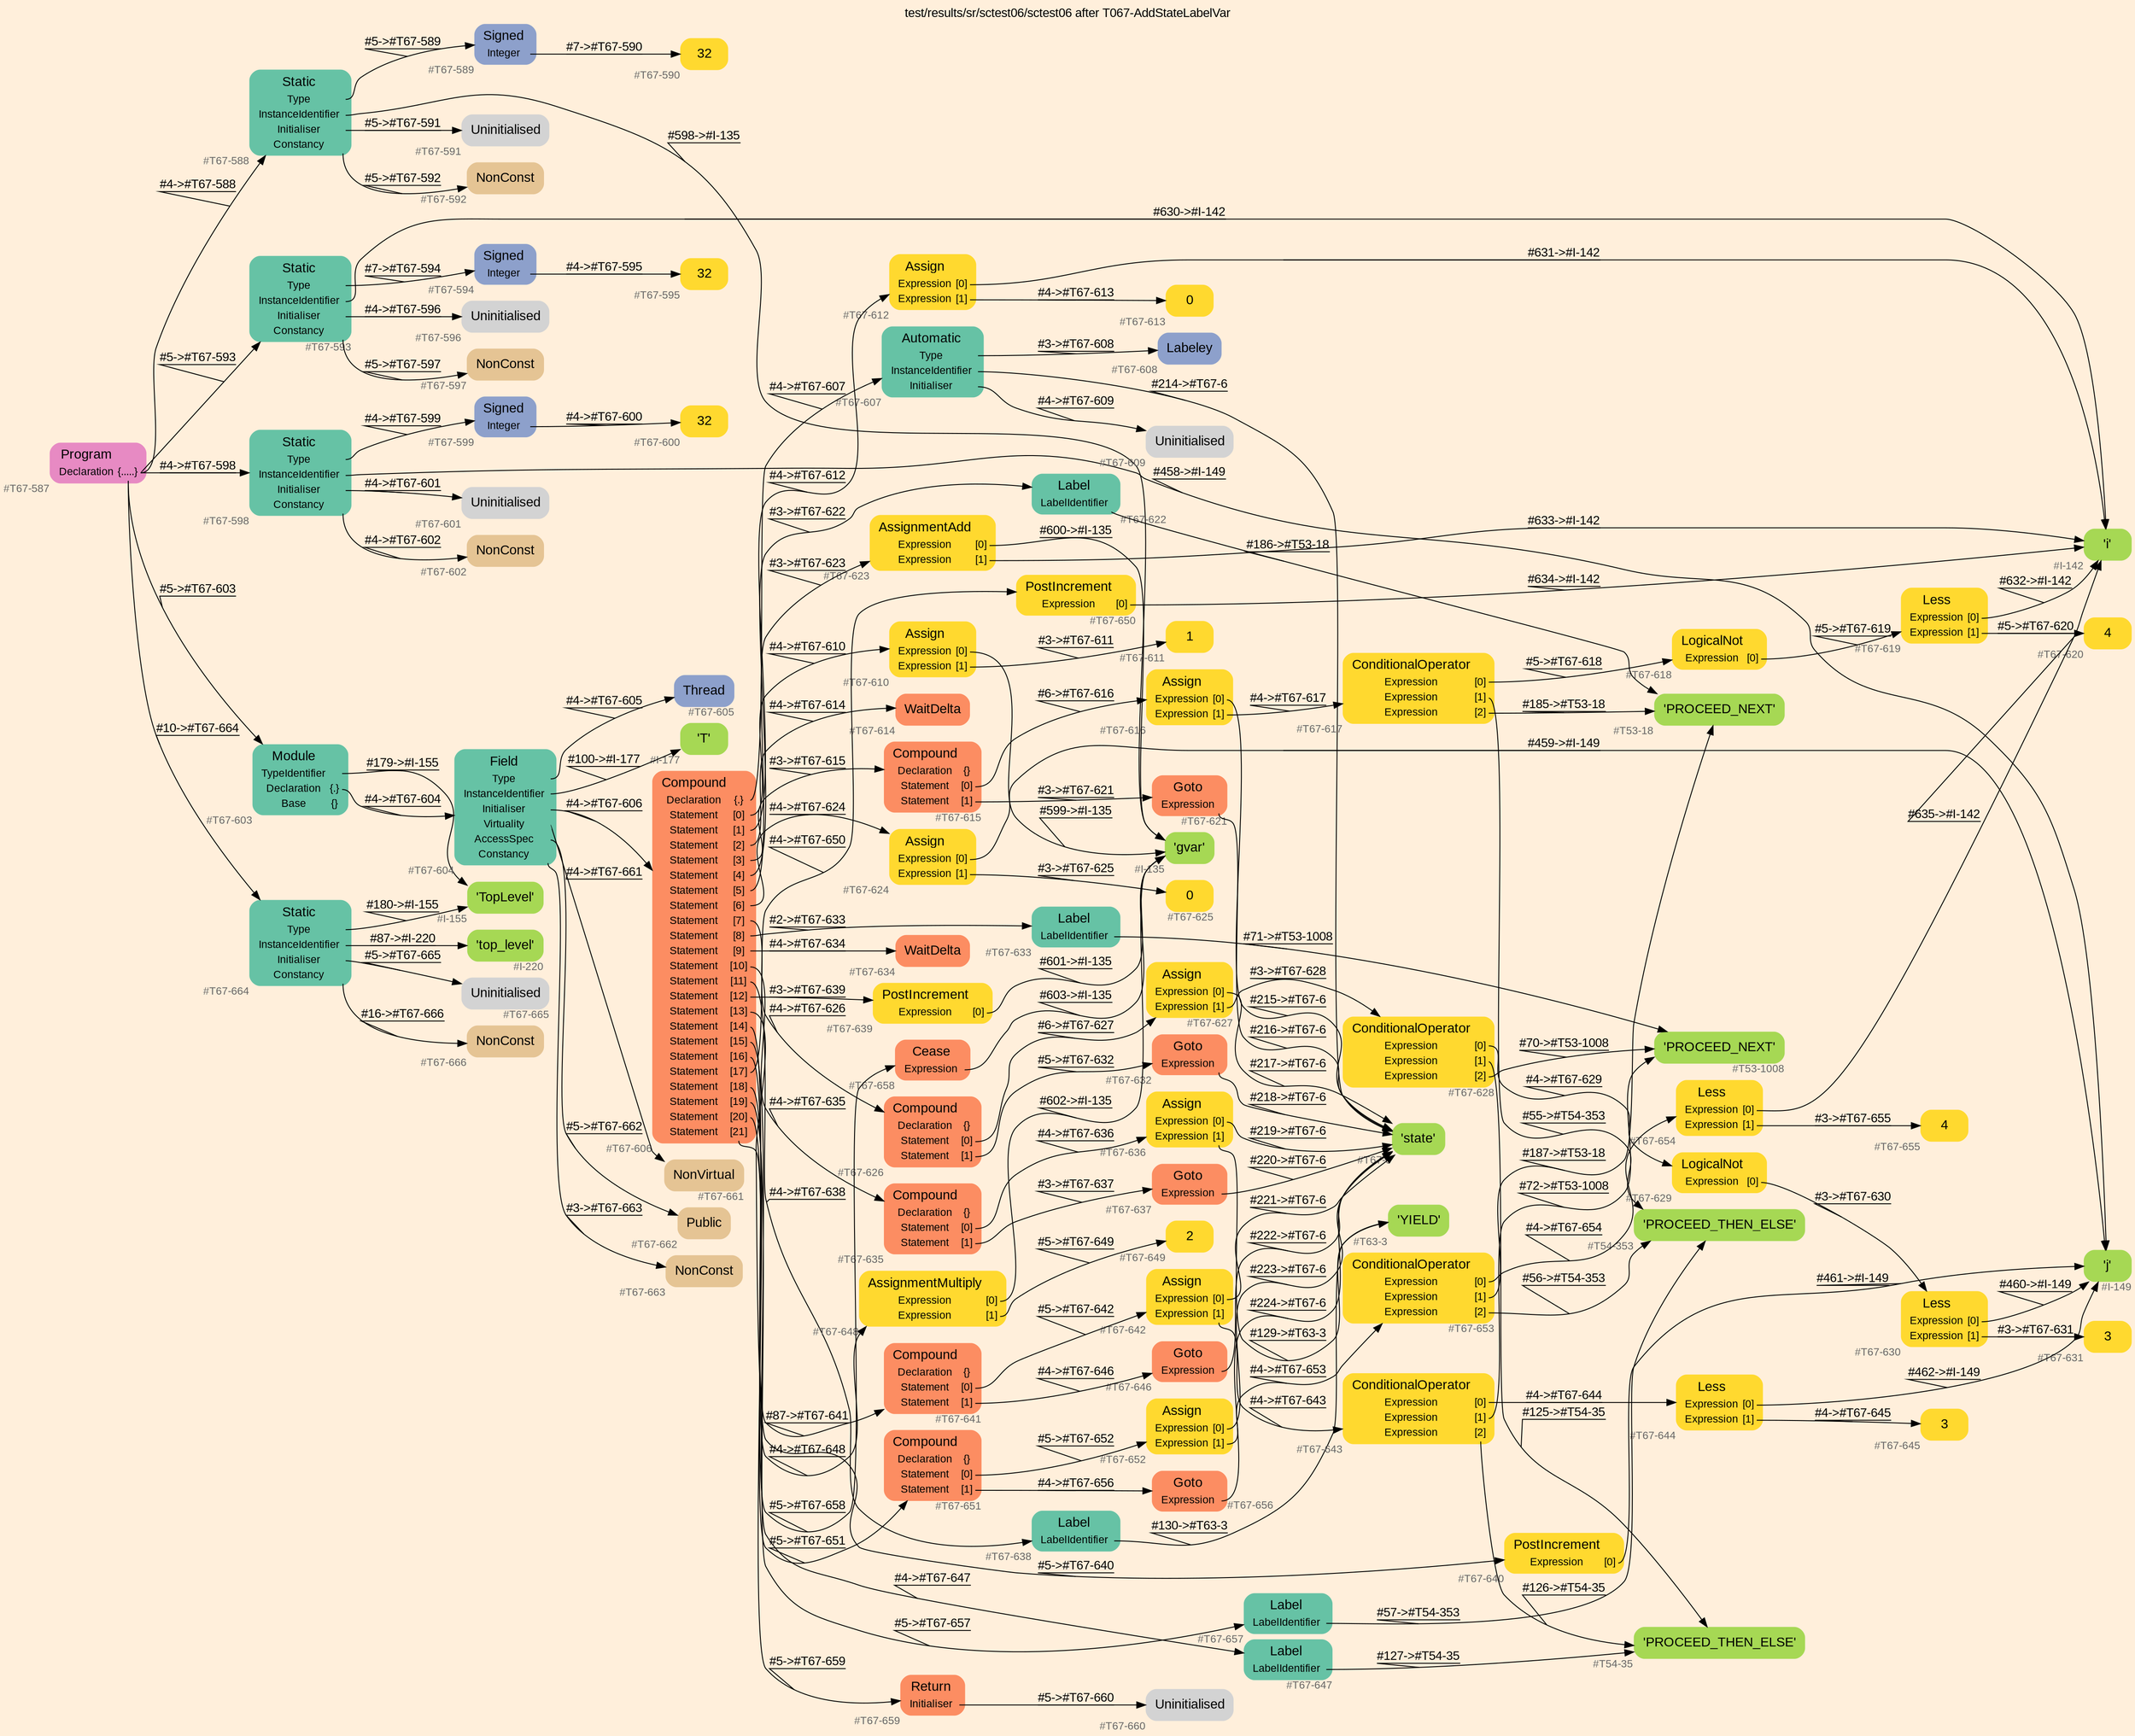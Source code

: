 digraph "test/results/sr/sctest06/sctest06 after T067-AddStateLabelVar" {
label = "test/results/sr/sctest06/sctest06 after T067-AddStateLabelVar"
labelloc = t
graph [
    rankdir = "LR"
    ranksep = 0.3
    bgcolor = antiquewhite1
    color = black
    fontcolor = black
    fontname = "Arial"
];
node [
    fontname = "Arial"
];
edge [
    fontname = "Arial"
];

// -------------------- node figure --------------------
// -------- block #T67-587 ----------
"#T67-587" [
    fillcolor = "/set28/4"
    xlabel = "#T67-587"
    fontsize = "12"
    fontcolor = grey40
    shape = "plaintext"
    label = <<TABLE BORDER="0" CELLBORDER="0" CELLSPACING="0">
     <TR><TD><FONT COLOR="black" POINT-SIZE="15">Program</FONT></TD></TR>
     <TR><TD><FONT COLOR="black" POINT-SIZE="12">Declaration</FONT></TD><TD PORT="port0"><FONT COLOR="black" POINT-SIZE="12">{.....}</FONT></TD></TR>
    </TABLE>>
    style = "rounded,filled"
];

// -------- block #T67-588 ----------
"#T67-588" [
    fillcolor = "/set28/1"
    xlabel = "#T67-588"
    fontsize = "12"
    fontcolor = grey40
    shape = "plaintext"
    label = <<TABLE BORDER="0" CELLBORDER="0" CELLSPACING="0">
     <TR><TD><FONT COLOR="black" POINT-SIZE="15">Static</FONT></TD></TR>
     <TR><TD><FONT COLOR="black" POINT-SIZE="12">Type</FONT></TD><TD PORT="port0"></TD></TR>
     <TR><TD><FONT COLOR="black" POINT-SIZE="12">InstanceIdentifier</FONT></TD><TD PORT="port1"></TD></TR>
     <TR><TD><FONT COLOR="black" POINT-SIZE="12">Initialiser</FONT></TD><TD PORT="port2"></TD></TR>
     <TR><TD><FONT COLOR="black" POINT-SIZE="12">Constancy</FONT></TD><TD PORT="port3"></TD></TR>
    </TABLE>>
    style = "rounded,filled"
];

// -------- block #T67-589 ----------
"#T67-589" [
    fillcolor = "/set28/3"
    xlabel = "#T67-589"
    fontsize = "12"
    fontcolor = grey40
    shape = "plaintext"
    label = <<TABLE BORDER="0" CELLBORDER="0" CELLSPACING="0">
     <TR><TD><FONT COLOR="black" POINT-SIZE="15">Signed</FONT></TD></TR>
     <TR><TD><FONT COLOR="black" POINT-SIZE="12">Integer</FONT></TD><TD PORT="port0"></TD></TR>
    </TABLE>>
    style = "rounded,filled"
];

// -------- block #T67-590 ----------
"#T67-590" [
    fillcolor = "/set28/6"
    xlabel = "#T67-590"
    fontsize = "12"
    fontcolor = grey40
    shape = "plaintext"
    label = <<TABLE BORDER="0" CELLBORDER="0" CELLSPACING="0">
     <TR><TD><FONT COLOR="black" POINT-SIZE="15">32</FONT></TD></TR>
    </TABLE>>
    style = "rounded,filled"
];

// -------- block #I-135 ----------
"#I-135" [
    fillcolor = "/set28/5"
    xlabel = "#I-135"
    fontsize = "12"
    fontcolor = grey40
    shape = "plaintext"
    label = <<TABLE BORDER="0" CELLBORDER="0" CELLSPACING="0">
     <TR><TD><FONT COLOR="black" POINT-SIZE="15">'gvar'</FONT></TD></TR>
    </TABLE>>
    style = "rounded,filled"
];

// -------- block #T67-591 ----------
"#T67-591" [
    xlabel = "#T67-591"
    fontsize = "12"
    fontcolor = grey40
    shape = "plaintext"
    label = <<TABLE BORDER="0" CELLBORDER="0" CELLSPACING="0">
     <TR><TD><FONT COLOR="black" POINT-SIZE="15">Uninitialised</FONT></TD></TR>
    </TABLE>>
    style = "rounded,filled"
];

// -------- block #T67-592 ----------
"#T67-592" [
    fillcolor = "/set28/7"
    xlabel = "#T67-592"
    fontsize = "12"
    fontcolor = grey40
    shape = "plaintext"
    label = <<TABLE BORDER="0" CELLBORDER="0" CELLSPACING="0">
     <TR><TD><FONT COLOR="black" POINT-SIZE="15">NonConst</FONT></TD></TR>
    </TABLE>>
    style = "rounded,filled"
];

// -------- block #T67-593 ----------
"#T67-593" [
    fillcolor = "/set28/1"
    xlabel = "#T67-593"
    fontsize = "12"
    fontcolor = grey40
    shape = "plaintext"
    label = <<TABLE BORDER="0" CELLBORDER="0" CELLSPACING="0">
     <TR><TD><FONT COLOR="black" POINT-SIZE="15">Static</FONT></TD></TR>
     <TR><TD><FONT COLOR="black" POINT-SIZE="12">Type</FONT></TD><TD PORT="port0"></TD></TR>
     <TR><TD><FONT COLOR="black" POINT-SIZE="12">InstanceIdentifier</FONT></TD><TD PORT="port1"></TD></TR>
     <TR><TD><FONT COLOR="black" POINT-SIZE="12">Initialiser</FONT></TD><TD PORT="port2"></TD></TR>
     <TR><TD><FONT COLOR="black" POINT-SIZE="12">Constancy</FONT></TD><TD PORT="port3"></TD></TR>
    </TABLE>>
    style = "rounded,filled"
];

// -------- block #T67-594 ----------
"#T67-594" [
    fillcolor = "/set28/3"
    xlabel = "#T67-594"
    fontsize = "12"
    fontcolor = grey40
    shape = "plaintext"
    label = <<TABLE BORDER="0" CELLBORDER="0" CELLSPACING="0">
     <TR><TD><FONT COLOR="black" POINT-SIZE="15">Signed</FONT></TD></TR>
     <TR><TD><FONT COLOR="black" POINT-SIZE="12">Integer</FONT></TD><TD PORT="port0"></TD></TR>
    </TABLE>>
    style = "rounded,filled"
];

// -------- block #T67-595 ----------
"#T67-595" [
    fillcolor = "/set28/6"
    xlabel = "#T67-595"
    fontsize = "12"
    fontcolor = grey40
    shape = "plaintext"
    label = <<TABLE BORDER="0" CELLBORDER="0" CELLSPACING="0">
     <TR><TD><FONT COLOR="black" POINT-SIZE="15">32</FONT></TD></TR>
    </TABLE>>
    style = "rounded,filled"
];

// -------- block #I-142 ----------
"#I-142" [
    fillcolor = "/set28/5"
    xlabel = "#I-142"
    fontsize = "12"
    fontcolor = grey40
    shape = "plaintext"
    label = <<TABLE BORDER="0" CELLBORDER="0" CELLSPACING="0">
     <TR><TD><FONT COLOR="black" POINT-SIZE="15">'i'</FONT></TD></TR>
    </TABLE>>
    style = "rounded,filled"
];

// -------- block #T67-596 ----------
"#T67-596" [
    xlabel = "#T67-596"
    fontsize = "12"
    fontcolor = grey40
    shape = "plaintext"
    label = <<TABLE BORDER="0" CELLBORDER="0" CELLSPACING="0">
     <TR><TD><FONT COLOR="black" POINT-SIZE="15">Uninitialised</FONT></TD></TR>
    </TABLE>>
    style = "rounded,filled"
];

// -------- block #T67-597 ----------
"#T67-597" [
    fillcolor = "/set28/7"
    xlabel = "#T67-597"
    fontsize = "12"
    fontcolor = grey40
    shape = "plaintext"
    label = <<TABLE BORDER="0" CELLBORDER="0" CELLSPACING="0">
     <TR><TD><FONT COLOR="black" POINT-SIZE="15">NonConst</FONT></TD></TR>
    </TABLE>>
    style = "rounded,filled"
];

// -------- block #T67-598 ----------
"#T67-598" [
    fillcolor = "/set28/1"
    xlabel = "#T67-598"
    fontsize = "12"
    fontcolor = grey40
    shape = "plaintext"
    label = <<TABLE BORDER="0" CELLBORDER="0" CELLSPACING="0">
     <TR><TD><FONT COLOR="black" POINT-SIZE="15">Static</FONT></TD></TR>
     <TR><TD><FONT COLOR="black" POINT-SIZE="12">Type</FONT></TD><TD PORT="port0"></TD></TR>
     <TR><TD><FONT COLOR="black" POINT-SIZE="12">InstanceIdentifier</FONT></TD><TD PORT="port1"></TD></TR>
     <TR><TD><FONT COLOR="black" POINT-SIZE="12">Initialiser</FONT></TD><TD PORT="port2"></TD></TR>
     <TR><TD><FONT COLOR="black" POINT-SIZE="12">Constancy</FONT></TD><TD PORT="port3"></TD></TR>
    </TABLE>>
    style = "rounded,filled"
];

// -------- block #T67-599 ----------
"#T67-599" [
    fillcolor = "/set28/3"
    xlabel = "#T67-599"
    fontsize = "12"
    fontcolor = grey40
    shape = "plaintext"
    label = <<TABLE BORDER="0" CELLBORDER="0" CELLSPACING="0">
     <TR><TD><FONT COLOR="black" POINT-SIZE="15">Signed</FONT></TD></TR>
     <TR><TD><FONT COLOR="black" POINT-SIZE="12">Integer</FONT></TD><TD PORT="port0"></TD></TR>
    </TABLE>>
    style = "rounded,filled"
];

// -------- block #T67-600 ----------
"#T67-600" [
    fillcolor = "/set28/6"
    xlabel = "#T67-600"
    fontsize = "12"
    fontcolor = grey40
    shape = "plaintext"
    label = <<TABLE BORDER="0" CELLBORDER="0" CELLSPACING="0">
     <TR><TD><FONT COLOR="black" POINT-SIZE="15">32</FONT></TD></TR>
    </TABLE>>
    style = "rounded,filled"
];

// -------- block #I-149 ----------
"#I-149" [
    fillcolor = "/set28/5"
    xlabel = "#I-149"
    fontsize = "12"
    fontcolor = grey40
    shape = "plaintext"
    label = <<TABLE BORDER="0" CELLBORDER="0" CELLSPACING="0">
     <TR><TD><FONT COLOR="black" POINT-SIZE="15">'j'</FONT></TD></TR>
    </TABLE>>
    style = "rounded,filled"
];

// -------- block #T67-601 ----------
"#T67-601" [
    xlabel = "#T67-601"
    fontsize = "12"
    fontcolor = grey40
    shape = "plaintext"
    label = <<TABLE BORDER="0" CELLBORDER="0" CELLSPACING="0">
     <TR><TD><FONT COLOR="black" POINT-SIZE="15">Uninitialised</FONT></TD></TR>
    </TABLE>>
    style = "rounded,filled"
];

// -------- block #T67-602 ----------
"#T67-602" [
    fillcolor = "/set28/7"
    xlabel = "#T67-602"
    fontsize = "12"
    fontcolor = grey40
    shape = "plaintext"
    label = <<TABLE BORDER="0" CELLBORDER="0" CELLSPACING="0">
     <TR><TD><FONT COLOR="black" POINT-SIZE="15">NonConst</FONT></TD></TR>
    </TABLE>>
    style = "rounded,filled"
];

// -------- block #T67-603 ----------
"#T67-603" [
    fillcolor = "/set28/1"
    xlabel = "#T67-603"
    fontsize = "12"
    fontcolor = grey40
    shape = "plaintext"
    label = <<TABLE BORDER="0" CELLBORDER="0" CELLSPACING="0">
     <TR><TD><FONT COLOR="black" POINT-SIZE="15">Module</FONT></TD></TR>
     <TR><TD><FONT COLOR="black" POINT-SIZE="12">TypeIdentifier</FONT></TD><TD PORT="port0"></TD></TR>
     <TR><TD><FONT COLOR="black" POINT-SIZE="12">Declaration</FONT></TD><TD PORT="port1"><FONT COLOR="black" POINT-SIZE="12">{.}</FONT></TD></TR>
     <TR><TD><FONT COLOR="black" POINT-SIZE="12">Base</FONT></TD><TD PORT="port2"><FONT COLOR="black" POINT-SIZE="12">{}</FONT></TD></TR>
    </TABLE>>
    style = "rounded,filled"
];

// -------- block #I-155 ----------
"#I-155" [
    fillcolor = "/set28/5"
    xlabel = "#I-155"
    fontsize = "12"
    fontcolor = grey40
    shape = "plaintext"
    label = <<TABLE BORDER="0" CELLBORDER="0" CELLSPACING="0">
     <TR><TD><FONT COLOR="black" POINT-SIZE="15">'TopLevel'</FONT></TD></TR>
    </TABLE>>
    style = "rounded,filled"
];

// -------- block #T67-604 ----------
"#T67-604" [
    fillcolor = "/set28/1"
    xlabel = "#T67-604"
    fontsize = "12"
    fontcolor = grey40
    shape = "plaintext"
    label = <<TABLE BORDER="0" CELLBORDER="0" CELLSPACING="0">
     <TR><TD><FONT COLOR="black" POINT-SIZE="15">Field</FONT></TD></TR>
     <TR><TD><FONT COLOR="black" POINT-SIZE="12">Type</FONT></TD><TD PORT="port0"></TD></TR>
     <TR><TD><FONT COLOR="black" POINT-SIZE="12">InstanceIdentifier</FONT></TD><TD PORT="port1"></TD></TR>
     <TR><TD><FONT COLOR="black" POINT-SIZE="12">Initialiser</FONT></TD><TD PORT="port2"></TD></TR>
     <TR><TD><FONT COLOR="black" POINT-SIZE="12">Virtuality</FONT></TD><TD PORT="port3"></TD></TR>
     <TR><TD><FONT COLOR="black" POINT-SIZE="12">AccessSpec</FONT></TD><TD PORT="port4"></TD></TR>
     <TR><TD><FONT COLOR="black" POINT-SIZE="12">Constancy</FONT></TD><TD PORT="port5"></TD></TR>
    </TABLE>>
    style = "rounded,filled"
];

// -------- block #T67-605 ----------
"#T67-605" [
    fillcolor = "/set28/3"
    xlabel = "#T67-605"
    fontsize = "12"
    fontcolor = grey40
    shape = "plaintext"
    label = <<TABLE BORDER="0" CELLBORDER="0" CELLSPACING="0">
     <TR><TD><FONT COLOR="black" POINT-SIZE="15">Thread</FONT></TD></TR>
    </TABLE>>
    style = "rounded,filled"
];

// -------- block #I-177 ----------
"#I-177" [
    fillcolor = "/set28/5"
    xlabel = "#I-177"
    fontsize = "12"
    fontcolor = grey40
    shape = "plaintext"
    label = <<TABLE BORDER="0" CELLBORDER="0" CELLSPACING="0">
     <TR><TD><FONT COLOR="black" POINT-SIZE="15">'T'</FONT></TD></TR>
    </TABLE>>
    style = "rounded,filled"
];

// -------- block #T67-606 ----------
"#T67-606" [
    fillcolor = "/set28/2"
    xlabel = "#T67-606"
    fontsize = "12"
    fontcolor = grey40
    shape = "plaintext"
    label = <<TABLE BORDER="0" CELLBORDER="0" CELLSPACING="0">
     <TR><TD><FONT COLOR="black" POINT-SIZE="15">Compound</FONT></TD></TR>
     <TR><TD><FONT COLOR="black" POINT-SIZE="12">Declaration</FONT></TD><TD PORT="port0"><FONT COLOR="black" POINT-SIZE="12">{.}</FONT></TD></TR>
     <TR><TD><FONT COLOR="black" POINT-SIZE="12">Statement</FONT></TD><TD PORT="port1"><FONT COLOR="black" POINT-SIZE="12">[0]</FONT></TD></TR>
     <TR><TD><FONT COLOR="black" POINT-SIZE="12">Statement</FONT></TD><TD PORT="port2"><FONT COLOR="black" POINT-SIZE="12">[1]</FONT></TD></TR>
     <TR><TD><FONT COLOR="black" POINT-SIZE="12">Statement</FONT></TD><TD PORT="port3"><FONT COLOR="black" POINT-SIZE="12">[2]</FONT></TD></TR>
     <TR><TD><FONT COLOR="black" POINT-SIZE="12">Statement</FONT></TD><TD PORT="port4"><FONT COLOR="black" POINT-SIZE="12">[3]</FONT></TD></TR>
     <TR><TD><FONT COLOR="black" POINT-SIZE="12">Statement</FONT></TD><TD PORT="port5"><FONT COLOR="black" POINT-SIZE="12">[4]</FONT></TD></TR>
     <TR><TD><FONT COLOR="black" POINT-SIZE="12">Statement</FONT></TD><TD PORT="port6"><FONT COLOR="black" POINT-SIZE="12">[5]</FONT></TD></TR>
     <TR><TD><FONT COLOR="black" POINT-SIZE="12">Statement</FONT></TD><TD PORT="port7"><FONT COLOR="black" POINT-SIZE="12">[6]</FONT></TD></TR>
     <TR><TD><FONT COLOR="black" POINT-SIZE="12">Statement</FONT></TD><TD PORT="port8"><FONT COLOR="black" POINT-SIZE="12">[7]</FONT></TD></TR>
     <TR><TD><FONT COLOR="black" POINT-SIZE="12">Statement</FONT></TD><TD PORT="port9"><FONT COLOR="black" POINT-SIZE="12">[8]</FONT></TD></TR>
     <TR><TD><FONT COLOR="black" POINT-SIZE="12">Statement</FONT></TD><TD PORT="port10"><FONT COLOR="black" POINT-SIZE="12">[9]</FONT></TD></TR>
     <TR><TD><FONT COLOR="black" POINT-SIZE="12">Statement</FONT></TD><TD PORT="port11"><FONT COLOR="black" POINT-SIZE="12">[10]</FONT></TD></TR>
     <TR><TD><FONT COLOR="black" POINT-SIZE="12">Statement</FONT></TD><TD PORT="port12"><FONT COLOR="black" POINT-SIZE="12">[11]</FONT></TD></TR>
     <TR><TD><FONT COLOR="black" POINT-SIZE="12">Statement</FONT></TD><TD PORT="port13"><FONT COLOR="black" POINT-SIZE="12">[12]</FONT></TD></TR>
     <TR><TD><FONT COLOR="black" POINT-SIZE="12">Statement</FONT></TD><TD PORT="port14"><FONT COLOR="black" POINT-SIZE="12">[13]</FONT></TD></TR>
     <TR><TD><FONT COLOR="black" POINT-SIZE="12">Statement</FONT></TD><TD PORT="port15"><FONT COLOR="black" POINT-SIZE="12">[14]</FONT></TD></TR>
     <TR><TD><FONT COLOR="black" POINT-SIZE="12">Statement</FONT></TD><TD PORT="port16"><FONT COLOR="black" POINT-SIZE="12">[15]</FONT></TD></TR>
     <TR><TD><FONT COLOR="black" POINT-SIZE="12">Statement</FONT></TD><TD PORT="port17"><FONT COLOR="black" POINT-SIZE="12">[16]</FONT></TD></TR>
     <TR><TD><FONT COLOR="black" POINT-SIZE="12">Statement</FONT></TD><TD PORT="port18"><FONT COLOR="black" POINT-SIZE="12">[17]</FONT></TD></TR>
     <TR><TD><FONT COLOR="black" POINT-SIZE="12">Statement</FONT></TD><TD PORT="port19"><FONT COLOR="black" POINT-SIZE="12">[18]</FONT></TD></TR>
     <TR><TD><FONT COLOR="black" POINT-SIZE="12">Statement</FONT></TD><TD PORT="port20"><FONT COLOR="black" POINT-SIZE="12">[19]</FONT></TD></TR>
     <TR><TD><FONT COLOR="black" POINT-SIZE="12">Statement</FONT></TD><TD PORT="port21"><FONT COLOR="black" POINT-SIZE="12">[20]</FONT></TD></TR>
     <TR><TD><FONT COLOR="black" POINT-SIZE="12">Statement</FONT></TD><TD PORT="port22"><FONT COLOR="black" POINT-SIZE="12">[21]</FONT></TD></TR>
    </TABLE>>
    style = "rounded,filled"
];

// -------- block #T67-607 ----------
"#T67-607" [
    fillcolor = "/set28/1"
    xlabel = "#T67-607"
    fontsize = "12"
    fontcolor = grey40
    shape = "plaintext"
    label = <<TABLE BORDER="0" CELLBORDER="0" CELLSPACING="0">
     <TR><TD><FONT COLOR="black" POINT-SIZE="15">Automatic</FONT></TD></TR>
     <TR><TD><FONT COLOR="black" POINT-SIZE="12">Type</FONT></TD><TD PORT="port0"></TD></TR>
     <TR><TD><FONT COLOR="black" POINT-SIZE="12">InstanceIdentifier</FONT></TD><TD PORT="port1"></TD></TR>
     <TR><TD><FONT COLOR="black" POINT-SIZE="12">Initialiser</FONT></TD><TD PORT="port2"></TD></TR>
    </TABLE>>
    style = "rounded,filled"
];

// -------- block #T67-608 ----------
"#T67-608" [
    fillcolor = "/set28/3"
    xlabel = "#T67-608"
    fontsize = "12"
    fontcolor = grey40
    shape = "plaintext"
    label = <<TABLE BORDER="0" CELLBORDER="0" CELLSPACING="0">
     <TR><TD><FONT COLOR="black" POINT-SIZE="15">Labeley</FONT></TD></TR>
    </TABLE>>
    style = "rounded,filled"
];

// -------- block #T67-6 ----------
"#T67-6" [
    fillcolor = "/set28/5"
    xlabel = "#T67-6"
    fontsize = "12"
    fontcolor = grey40
    shape = "plaintext"
    label = <<TABLE BORDER="0" CELLBORDER="0" CELLSPACING="0">
     <TR><TD><FONT COLOR="black" POINT-SIZE="15">'state'</FONT></TD></TR>
    </TABLE>>
    style = "rounded,filled"
];

// -------- block #T67-609 ----------
"#T67-609" [
    xlabel = "#T67-609"
    fontsize = "12"
    fontcolor = grey40
    shape = "plaintext"
    label = <<TABLE BORDER="0" CELLBORDER="0" CELLSPACING="0">
     <TR><TD><FONT COLOR="black" POINT-SIZE="15">Uninitialised</FONT></TD></TR>
    </TABLE>>
    style = "rounded,filled"
];

// -------- block #T67-610 ----------
"#T67-610" [
    fillcolor = "/set28/6"
    xlabel = "#T67-610"
    fontsize = "12"
    fontcolor = grey40
    shape = "plaintext"
    label = <<TABLE BORDER="0" CELLBORDER="0" CELLSPACING="0">
     <TR><TD><FONT COLOR="black" POINT-SIZE="15">Assign</FONT></TD></TR>
     <TR><TD><FONT COLOR="black" POINT-SIZE="12">Expression</FONT></TD><TD PORT="port0"><FONT COLOR="black" POINT-SIZE="12">[0]</FONT></TD></TR>
     <TR><TD><FONT COLOR="black" POINT-SIZE="12">Expression</FONT></TD><TD PORT="port1"><FONT COLOR="black" POINT-SIZE="12">[1]</FONT></TD></TR>
    </TABLE>>
    style = "rounded,filled"
];

// -------- block #T67-611 ----------
"#T67-611" [
    fillcolor = "/set28/6"
    xlabel = "#T67-611"
    fontsize = "12"
    fontcolor = grey40
    shape = "plaintext"
    label = <<TABLE BORDER="0" CELLBORDER="0" CELLSPACING="0">
     <TR><TD><FONT COLOR="black" POINT-SIZE="15">1</FONT></TD></TR>
    </TABLE>>
    style = "rounded,filled"
];

// -------- block #T67-612 ----------
"#T67-612" [
    fillcolor = "/set28/6"
    xlabel = "#T67-612"
    fontsize = "12"
    fontcolor = grey40
    shape = "plaintext"
    label = <<TABLE BORDER="0" CELLBORDER="0" CELLSPACING="0">
     <TR><TD><FONT COLOR="black" POINT-SIZE="15">Assign</FONT></TD></TR>
     <TR><TD><FONT COLOR="black" POINT-SIZE="12">Expression</FONT></TD><TD PORT="port0"><FONT COLOR="black" POINT-SIZE="12">[0]</FONT></TD></TR>
     <TR><TD><FONT COLOR="black" POINT-SIZE="12">Expression</FONT></TD><TD PORT="port1"><FONT COLOR="black" POINT-SIZE="12">[1]</FONT></TD></TR>
    </TABLE>>
    style = "rounded,filled"
];

// -------- block #T67-613 ----------
"#T67-613" [
    fillcolor = "/set28/6"
    xlabel = "#T67-613"
    fontsize = "12"
    fontcolor = grey40
    shape = "plaintext"
    label = <<TABLE BORDER="0" CELLBORDER="0" CELLSPACING="0">
     <TR><TD><FONT COLOR="black" POINT-SIZE="15">0</FONT></TD></TR>
    </TABLE>>
    style = "rounded,filled"
];

// -------- block #T67-614 ----------
"#T67-614" [
    fillcolor = "/set28/2"
    xlabel = "#T67-614"
    fontsize = "12"
    fontcolor = grey40
    shape = "plaintext"
    label = <<TABLE BORDER="0" CELLBORDER="0" CELLSPACING="0">
     <TR><TD><FONT COLOR="black" POINT-SIZE="15">WaitDelta</FONT></TD></TR>
    </TABLE>>
    style = "rounded,filled"
];

// -------- block #T67-615 ----------
"#T67-615" [
    fillcolor = "/set28/2"
    xlabel = "#T67-615"
    fontsize = "12"
    fontcolor = grey40
    shape = "plaintext"
    label = <<TABLE BORDER="0" CELLBORDER="0" CELLSPACING="0">
     <TR><TD><FONT COLOR="black" POINT-SIZE="15">Compound</FONT></TD></TR>
     <TR><TD><FONT COLOR="black" POINT-SIZE="12">Declaration</FONT></TD><TD PORT="port0"><FONT COLOR="black" POINT-SIZE="12">{}</FONT></TD></TR>
     <TR><TD><FONT COLOR="black" POINT-SIZE="12">Statement</FONT></TD><TD PORT="port1"><FONT COLOR="black" POINT-SIZE="12">[0]</FONT></TD></TR>
     <TR><TD><FONT COLOR="black" POINT-SIZE="12">Statement</FONT></TD><TD PORT="port2"><FONT COLOR="black" POINT-SIZE="12">[1]</FONT></TD></TR>
    </TABLE>>
    style = "rounded,filled"
];

// -------- block #T67-616 ----------
"#T67-616" [
    fillcolor = "/set28/6"
    xlabel = "#T67-616"
    fontsize = "12"
    fontcolor = grey40
    shape = "plaintext"
    label = <<TABLE BORDER="0" CELLBORDER="0" CELLSPACING="0">
     <TR><TD><FONT COLOR="black" POINT-SIZE="15">Assign</FONT></TD></TR>
     <TR><TD><FONT COLOR="black" POINT-SIZE="12">Expression</FONT></TD><TD PORT="port0"><FONT COLOR="black" POINT-SIZE="12">[0]</FONT></TD></TR>
     <TR><TD><FONT COLOR="black" POINT-SIZE="12">Expression</FONT></TD><TD PORT="port1"><FONT COLOR="black" POINT-SIZE="12">[1]</FONT></TD></TR>
    </TABLE>>
    style = "rounded,filled"
];

// -------- block #T67-617 ----------
"#T67-617" [
    fillcolor = "/set28/6"
    xlabel = "#T67-617"
    fontsize = "12"
    fontcolor = grey40
    shape = "plaintext"
    label = <<TABLE BORDER="0" CELLBORDER="0" CELLSPACING="0">
     <TR><TD><FONT COLOR="black" POINT-SIZE="15">ConditionalOperator</FONT></TD></TR>
     <TR><TD><FONT COLOR="black" POINT-SIZE="12">Expression</FONT></TD><TD PORT="port0"><FONT COLOR="black" POINT-SIZE="12">[0]</FONT></TD></TR>
     <TR><TD><FONT COLOR="black" POINT-SIZE="12">Expression</FONT></TD><TD PORT="port1"><FONT COLOR="black" POINT-SIZE="12">[1]</FONT></TD></TR>
     <TR><TD><FONT COLOR="black" POINT-SIZE="12">Expression</FONT></TD><TD PORT="port2"><FONT COLOR="black" POINT-SIZE="12">[2]</FONT></TD></TR>
    </TABLE>>
    style = "rounded,filled"
];

// -------- block #T67-618 ----------
"#T67-618" [
    fillcolor = "/set28/6"
    xlabel = "#T67-618"
    fontsize = "12"
    fontcolor = grey40
    shape = "plaintext"
    label = <<TABLE BORDER="0" CELLBORDER="0" CELLSPACING="0">
     <TR><TD><FONT COLOR="black" POINT-SIZE="15">LogicalNot</FONT></TD></TR>
     <TR><TD><FONT COLOR="black" POINT-SIZE="12">Expression</FONT></TD><TD PORT="port0"><FONT COLOR="black" POINT-SIZE="12">[0]</FONT></TD></TR>
    </TABLE>>
    style = "rounded,filled"
];

// -------- block #T67-619 ----------
"#T67-619" [
    fillcolor = "/set28/6"
    xlabel = "#T67-619"
    fontsize = "12"
    fontcolor = grey40
    shape = "plaintext"
    label = <<TABLE BORDER="0" CELLBORDER="0" CELLSPACING="0">
     <TR><TD><FONT COLOR="black" POINT-SIZE="15">Less</FONT></TD></TR>
     <TR><TD><FONT COLOR="black" POINT-SIZE="12">Expression</FONT></TD><TD PORT="port0"><FONT COLOR="black" POINT-SIZE="12">[0]</FONT></TD></TR>
     <TR><TD><FONT COLOR="black" POINT-SIZE="12">Expression</FONT></TD><TD PORT="port1"><FONT COLOR="black" POINT-SIZE="12">[1]</FONT></TD></TR>
    </TABLE>>
    style = "rounded,filled"
];

// -------- block #T67-620 ----------
"#T67-620" [
    fillcolor = "/set28/6"
    xlabel = "#T67-620"
    fontsize = "12"
    fontcolor = grey40
    shape = "plaintext"
    label = <<TABLE BORDER="0" CELLBORDER="0" CELLSPACING="0">
     <TR><TD><FONT COLOR="black" POINT-SIZE="15">4</FONT></TD></TR>
    </TABLE>>
    style = "rounded,filled"
];

// -------- block #T54-353 ----------
"#T54-353" [
    fillcolor = "/set28/5"
    xlabel = "#T54-353"
    fontsize = "12"
    fontcolor = grey40
    shape = "plaintext"
    label = <<TABLE BORDER="0" CELLBORDER="0" CELLSPACING="0">
     <TR><TD><FONT COLOR="black" POINT-SIZE="15">'PROCEED_THEN_ELSE'</FONT></TD></TR>
    </TABLE>>
    style = "rounded,filled"
];

// -------- block #T53-18 ----------
"#T53-18" [
    fillcolor = "/set28/5"
    xlabel = "#T53-18"
    fontsize = "12"
    fontcolor = grey40
    shape = "plaintext"
    label = <<TABLE BORDER="0" CELLBORDER="0" CELLSPACING="0">
     <TR><TD><FONT COLOR="black" POINT-SIZE="15">'PROCEED_NEXT'</FONT></TD></TR>
    </TABLE>>
    style = "rounded,filled"
];

// -------- block #T67-621 ----------
"#T67-621" [
    fillcolor = "/set28/2"
    xlabel = "#T67-621"
    fontsize = "12"
    fontcolor = grey40
    shape = "plaintext"
    label = <<TABLE BORDER="0" CELLBORDER="0" CELLSPACING="0">
     <TR><TD><FONT COLOR="black" POINT-SIZE="15">Goto</FONT></TD></TR>
     <TR><TD><FONT COLOR="black" POINT-SIZE="12">Expression</FONT></TD><TD PORT="port0"></TD></TR>
    </TABLE>>
    style = "rounded,filled"
];

// -------- block #T67-622 ----------
"#T67-622" [
    fillcolor = "/set28/1"
    xlabel = "#T67-622"
    fontsize = "12"
    fontcolor = grey40
    shape = "plaintext"
    label = <<TABLE BORDER="0" CELLBORDER="0" CELLSPACING="0">
     <TR><TD><FONT COLOR="black" POINT-SIZE="15">Label</FONT></TD></TR>
     <TR><TD><FONT COLOR="black" POINT-SIZE="12">LabelIdentifier</FONT></TD><TD PORT="port0"></TD></TR>
    </TABLE>>
    style = "rounded,filled"
];

// -------- block #T67-623 ----------
"#T67-623" [
    fillcolor = "/set28/6"
    xlabel = "#T67-623"
    fontsize = "12"
    fontcolor = grey40
    shape = "plaintext"
    label = <<TABLE BORDER="0" CELLBORDER="0" CELLSPACING="0">
     <TR><TD><FONT COLOR="black" POINT-SIZE="15">AssignmentAdd</FONT></TD></TR>
     <TR><TD><FONT COLOR="black" POINT-SIZE="12">Expression</FONT></TD><TD PORT="port0"><FONT COLOR="black" POINT-SIZE="12">[0]</FONT></TD></TR>
     <TR><TD><FONT COLOR="black" POINT-SIZE="12">Expression</FONT></TD><TD PORT="port1"><FONT COLOR="black" POINT-SIZE="12">[1]</FONT></TD></TR>
    </TABLE>>
    style = "rounded,filled"
];

// -------- block #T67-624 ----------
"#T67-624" [
    fillcolor = "/set28/6"
    xlabel = "#T67-624"
    fontsize = "12"
    fontcolor = grey40
    shape = "plaintext"
    label = <<TABLE BORDER="0" CELLBORDER="0" CELLSPACING="0">
     <TR><TD><FONT COLOR="black" POINT-SIZE="15">Assign</FONT></TD></TR>
     <TR><TD><FONT COLOR="black" POINT-SIZE="12">Expression</FONT></TD><TD PORT="port0"><FONT COLOR="black" POINT-SIZE="12">[0]</FONT></TD></TR>
     <TR><TD><FONT COLOR="black" POINT-SIZE="12">Expression</FONT></TD><TD PORT="port1"><FONT COLOR="black" POINT-SIZE="12">[1]</FONT></TD></TR>
    </TABLE>>
    style = "rounded,filled"
];

// -------- block #T67-625 ----------
"#T67-625" [
    fillcolor = "/set28/6"
    xlabel = "#T67-625"
    fontsize = "12"
    fontcolor = grey40
    shape = "plaintext"
    label = <<TABLE BORDER="0" CELLBORDER="0" CELLSPACING="0">
     <TR><TD><FONT COLOR="black" POINT-SIZE="15">0</FONT></TD></TR>
    </TABLE>>
    style = "rounded,filled"
];

// -------- block #T67-626 ----------
"#T67-626" [
    fillcolor = "/set28/2"
    xlabel = "#T67-626"
    fontsize = "12"
    fontcolor = grey40
    shape = "plaintext"
    label = <<TABLE BORDER="0" CELLBORDER="0" CELLSPACING="0">
     <TR><TD><FONT COLOR="black" POINT-SIZE="15">Compound</FONT></TD></TR>
     <TR><TD><FONT COLOR="black" POINT-SIZE="12">Declaration</FONT></TD><TD PORT="port0"><FONT COLOR="black" POINT-SIZE="12">{}</FONT></TD></TR>
     <TR><TD><FONT COLOR="black" POINT-SIZE="12">Statement</FONT></TD><TD PORT="port1"><FONT COLOR="black" POINT-SIZE="12">[0]</FONT></TD></TR>
     <TR><TD><FONT COLOR="black" POINT-SIZE="12">Statement</FONT></TD><TD PORT="port2"><FONT COLOR="black" POINT-SIZE="12">[1]</FONT></TD></TR>
    </TABLE>>
    style = "rounded,filled"
];

// -------- block #T67-627 ----------
"#T67-627" [
    fillcolor = "/set28/6"
    xlabel = "#T67-627"
    fontsize = "12"
    fontcolor = grey40
    shape = "plaintext"
    label = <<TABLE BORDER="0" CELLBORDER="0" CELLSPACING="0">
     <TR><TD><FONT COLOR="black" POINT-SIZE="15">Assign</FONT></TD></TR>
     <TR><TD><FONT COLOR="black" POINT-SIZE="12">Expression</FONT></TD><TD PORT="port0"><FONT COLOR="black" POINT-SIZE="12">[0]</FONT></TD></TR>
     <TR><TD><FONT COLOR="black" POINT-SIZE="12">Expression</FONT></TD><TD PORT="port1"><FONT COLOR="black" POINT-SIZE="12">[1]</FONT></TD></TR>
    </TABLE>>
    style = "rounded,filled"
];

// -------- block #T67-628 ----------
"#T67-628" [
    fillcolor = "/set28/6"
    xlabel = "#T67-628"
    fontsize = "12"
    fontcolor = grey40
    shape = "plaintext"
    label = <<TABLE BORDER="0" CELLBORDER="0" CELLSPACING="0">
     <TR><TD><FONT COLOR="black" POINT-SIZE="15">ConditionalOperator</FONT></TD></TR>
     <TR><TD><FONT COLOR="black" POINT-SIZE="12">Expression</FONT></TD><TD PORT="port0"><FONT COLOR="black" POINT-SIZE="12">[0]</FONT></TD></TR>
     <TR><TD><FONT COLOR="black" POINT-SIZE="12">Expression</FONT></TD><TD PORT="port1"><FONT COLOR="black" POINT-SIZE="12">[1]</FONT></TD></TR>
     <TR><TD><FONT COLOR="black" POINT-SIZE="12">Expression</FONT></TD><TD PORT="port2"><FONT COLOR="black" POINT-SIZE="12">[2]</FONT></TD></TR>
    </TABLE>>
    style = "rounded,filled"
];

// -------- block #T67-629 ----------
"#T67-629" [
    fillcolor = "/set28/6"
    xlabel = "#T67-629"
    fontsize = "12"
    fontcolor = grey40
    shape = "plaintext"
    label = <<TABLE BORDER="0" CELLBORDER="0" CELLSPACING="0">
     <TR><TD><FONT COLOR="black" POINT-SIZE="15">LogicalNot</FONT></TD></TR>
     <TR><TD><FONT COLOR="black" POINT-SIZE="12">Expression</FONT></TD><TD PORT="port0"><FONT COLOR="black" POINT-SIZE="12">[0]</FONT></TD></TR>
    </TABLE>>
    style = "rounded,filled"
];

// -------- block #T67-630 ----------
"#T67-630" [
    fillcolor = "/set28/6"
    xlabel = "#T67-630"
    fontsize = "12"
    fontcolor = grey40
    shape = "plaintext"
    label = <<TABLE BORDER="0" CELLBORDER="0" CELLSPACING="0">
     <TR><TD><FONT COLOR="black" POINT-SIZE="15">Less</FONT></TD></TR>
     <TR><TD><FONT COLOR="black" POINT-SIZE="12">Expression</FONT></TD><TD PORT="port0"><FONT COLOR="black" POINT-SIZE="12">[0]</FONT></TD></TR>
     <TR><TD><FONT COLOR="black" POINT-SIZE="12">Expression</FONT></TD><TD PORT="port1"><FONT COLOR="black" POINT-SIZE="12">[1]</FONT></TD></TR>
    </TABLE>>
    style = "rounded,filled"
];

// -------- block #T67-631 ----------
"#T67-631" [
    fillcolor = "/set28/6"
    xlabel = "#T67-631"
    fontsize = "12"
    fontcolor = grey40
    shape = "plaintext"
    label = <<TABLE BORDER="0" CELLBORDER="0" CELLSPACING="0">
     <TR><TD><FONT COLOR="black" POINT-SIZE="15">3</FONT></TD></TR>
    </TABLE>>
    style = "rounded,filled"
];

// -------- block #T54-35 ----------
"#T54-35" [
    fillcolor = "/set28/5"
    xlabel = "#T54-35"
    fontsize = "12"
    fontcolor = grey40
    shape = "plaintext"
    label = <<TABLE BORDER="0" CELLBORDER="0" CELLSPACING="0">
     <TR><TD><FONT COLOR="black" POINT-SIZE="15">'PROCEED_THEN_ELSE'</FONT></TD></TR>
    </TABLE>>
    style = "rounded,filled"
];

// -------- block #T53-1008 ----------
"#T53-1008" [
    fillcolor = "/set28/5"
    xlabel = "#T53-1008"
    fontsize = "12"
    fontcolor = grey40
    shape = "plaintext"
    label = <<TABLE BORDER="0" CELLBORDER="0" CELLSPACING="0">
     <TR><TD><FONT COLOR="black" POINT-SIZE="15">'PROCEED_NEXT'</FONT></TD></TR>
    </TABLE>>
    style = "rounded,filled"
];

// -------- block #T67-632 ----------
"#T67-632" [
    fillcolor = "/set28/2"
    xlabel = "#T67-632"
    fontsize = "12"
    fontcolor = grey40
    shape = "plaintext"
    label = <<TABLE BORDER="0" CELLBORDER="0" CELLSPACING="0">
     <TR><TD><FONT COLOR="black" POINT-SIZE="15">Goto</FONT></TD></TR>
     <TR><TD><FONT COLOR="black" POINT-SIZE="12">Expression</FONT></TD><TD PORT="port0"></TD></TR>
    </TABLE>>
    style = "rounded,filled"
];

// -------- block #T67-633 ----------
"#T67-633" [
    fillcolor = "/set28/1"
    xlabel = "#T67-633"
    fontsize = "12"
    fontcolor = grey40
    shape = "plaintext"
    label = <<TABLE BORDER="0" CELLBORDER="0" CELLSPACING="0">
     <TR><TD><FONT COLOR="black" POINT-SIZE="15">Label</FONT></TD></TR>
     <TR><TD><FONT COLOR="black" POINT-SIZE="12">LabelIdentifier</FONT></TD><TD PORT="port0"></TD></TR>
    </TABLE>>
    style = "rounded,filled"
];

// -------- block #T67-634 ----------
"#T67-634" [
    fillcolor = "/set28/2"
    xlabel = "#T67-634"
    fontsize = "12"
    fontcolor = grey40
    shape = "plaintext"
    label = <<TABLE BORDER="0" CELLBORDER="0" CELLSPACING="0">
     <TR><TD><FONT COLOR="black" POINT-SIZE="15">WaitDelta</FONT></TD></TR>
    </TABLE>>
    style = "rounded,filled"
];

// -------- block #T67-635 ----------
"#T67-635" [
    fillcolor = "/set28/2"
    xlabel = "#T67-635"
    fontsize = "12"
    fontcolor = grey40
    shape = "plaintext"
    label = <<TABLE BORDER="0" CELLBORDER="0" CELLSPACING="0">
     <TR><TD><FONT COLOR="black" POINT-SIZE="15">Compound</FONT></TD></TR>
     <TR><TD><FONT COLOR="black" POINT-SIZE="12">Declaration</FONT></TD><TD PORT="port0"><FONT COLOR="black" POINT-SIZE="12">{}</FONT></TD></TR>
     <TR><TD><FONT COLOR="black" POINT-SIZE="12">Statement</FONT></TD><TD PORT="port1"><FONT COLOR="black" POINT-SIZE="12">[0]</FONT></TD></TR>
     <TR><TD><FONT COLOR="black" POINT-SIZE="12">Statement</FONT></TD><TD PORT="port2"><FONT COLOR="black" POINT-SIZE="12">[1]</FONT></TD></TR>
    </TABLE>>
    style = "rounded,filled"
];

// -------- block #T67-636 ----------
"#T67-636" [
    fillcolor = "/set28/6"
    xlabel = "#T67-636"
    fontsize = "12"
    fontcolor = grey40
    shape = "plaintext"
    label = <<TABLE BORDER="0" CELLBORDER="0" CELLSPACING="0">
     <TR><TD><FONT COLOR="black" POINT-SIZE="15">Assign</FONT></TD></TR>
     <TR><TD><FONT COLOR="black" POINT-SIZE="12">Expression</FONT></TD><TD PORT="port0"><FONT COLOR="black" POINT-SIZE="12">[0]</FONT></TD></TR>
     <TR><TD><FONT COLOR="black" POINT-SIZE="12">Expression</FONT></TD><TD PORT="port1"><FONT COLOR="black" POINT-SIZE="12">[1]</FONT></TD></TR>
    </TABLE>>
    style = "rounded,filled"
];

// -------- block #T63-3 ----------
"#T63-3" [
    fillcolor = "/set28/5"
    xlabel = "#T63-3"
    fontsize = "12"
    fontcolor = grey40
    shape = "plaintext"
    label = <<TABLE BORDER="0" CELLBORDER="0" CELLSPACING="0">
     <TR><TD><FONT COLOR="black" POINT-SIZE="15">'YIELD'</FONT></TD></TR>
    </TABLE>>
    style = "rounded,filled"
];

// -------- block #T67-637 ----------
"#T67-637" [
    fillcolor = "/set28/2"
    xlabel = "#T67-637"
    fontsize = "12"
    fontcolor = grey40
    shape = "plaintext"
    label = <<TABLE BORDER="0" CELLBORDER="0" CELLSPACING="0">
     <TR><TD><FONT COLOR="black" POINT-SIZE="15">Goto</FONT></TD></TR>
     <TR><TD><FONT COLOR="black" POINT-SIZE="12">Expression</FONT></TD><TD PORT="port0"></TD></TR>
    </TABLE>>
    style = "rounded,filled"
];

// -------- block #T67-638 ----------
"#T67-638" [
    fillcolor = "/set28/1"
    xlabel = "#T67-638"
    fontsize = "12"
    fontcolor = grey40
    shape = "plaintext"
    label = <<TABLE BORDER="0" CELLBORDER="0" CELLSPACING="0">
     <TR><TD><FONT COLOR="black" POINT-SIZE="15">Label</FONT></TD></TR>
     <TR><TD><FONT COLOR="black" POINT-SIZE="12">LabelIdentifier</FONT></TD><TD PORT="port0"></TD></TR>
    </TABLE>>
    style = "rounded,filled"
];

// -------- block #T67-639 ----------
"#T67-639" [
    fillcolor = "/set28/6"
    xlabel = "#T67-639"
    fontsize = "12"
    fontcolor = grey40
    shape = "plaintext"
    label = <<TABLE BORDER="0" CELLBORDER="0" CELLSPACING="0">
     <TR><TD><FONT COLOR="black" POINT-SIZE="15">PostIncrement</FONT></TD></TR>
     <TR><TD><FONT COLOR="black" POINT-SIZE="12">Expression</FONT></TD><TD PORT="port0"><FONT COLOR="black" POINT-SIZE="12">[0]</FONT></TD></TR>
    </TABLE>>
    style = "rounded,filled"
];

// -------- block #T67-640 ----------
"#T67-640" [
    fillcolor = "/set28/6"
    xlabel = "#T67-640"
    fontsize = "12"
    fontcolor = grey40
    shape = "plaintext"
    label = <<TABLE BORDER="0" CELLBORDER="0" CELLSPACING="0">
     <TR><TD><FONT COLOR="black" POINT-SIZE="15">PostIncrement</FONT></TD></TR>
     <TR><TD><FONT COLOR="black" POINT-SIZE="12">Expression</FONT></TD><TD PORT="port0"><FONT COLOR="black" POINT-SIZE="12">[0]</FONT></TD></TR>
    </TABLE>>
    style = "rounded,filled"
];

// -------- block #T67-641 ----------
"#T67-641" [
    fillcolor = "/set28/2"
    xlabel = "#T67-641"
    fontsize = "12"
    fontcolor = grey40
    shape = "plaintext"
    label = <<TABLE BORDER="0" CELLBORDER="0" CELLSPACING="0">
     <TR><TD><FONT COLOR="black" POINT-SIZE="15">Compound</FONT></TD></TR>
     <TR><TD><FONT COLOR="black" POINT-SIZE="12">Declaration</FONT></TD><TD PORT="port0"><FONT COLOR="black" POINT-SIZE="12">{}</FONT></TD></TR>
     <TR><TD><FONT COLOR="black" POINT-SIZE="12">Statement</FONT></TD><TD PORT="port1"><FONT COLOR="black" POINT-SIZE="12">[0]</FONT></TD></TR>
     <TR><TD><FONT COLOR="black" POINT-SIZE="12">Statement</FONT></TD><TD PORT="port2"><FONT COLOR="black" POINT-SIZE="12">[1]</FONT></TD></TR>
    </TABLE>>
    style = "rounded,filled"
];

// -------- block #T67-642 ----------
"#T67-642" [
    fillcolor = "/set28/6"
    xlabel = "#T67-642"
    fontsize = "12"
    fontcolor = grey40
    shape = "plaintext"
    label = <<TABLE BORDER="0" CELLBORDER="0" CELLSPACING="0">
     <TR><TD><FONT COLOR="black" POINT-SIZE="15">Assign</FONT></TD></TR>
     <TR><TD><FONT COLOR="black" POINT-SIZE="12">Expression</FONT></TD><TD PORT="port0"><FONT COLOR="black" POINT-SIZE="12">[0]</FONT></TD></TR>
     <TR><TD><FONT COLOR="black" POINT-SIZE="12">Expression</FONT></TD><TD PORT="port1"><FONT COLOR="black" POINT-SIZE="12">[1]</FONT></TD></TR>
    </TABLE>>
    style = "rounded,filled"
];

// -------- block #T67-643 ----------
"#T67-643" [
    fillcolor = "/set28/6"
    xlabel = "#T67-643"
    fontsize = "12"
    fontcolor = grey40
    shape = "plaintext"
    label = <<TABLE BORDER="0" CELLBORDER="0" CELLSPACING="0">
     <TR><TD><FONT COLOR="black" POINT-SIZE="15">ConditionalOperator</FONT></TD></TR>
     <TR><TD><FONT COLOR="black" POINT-SIZE="12">Expression</FONT></TD><TD PORT="port0"><FONT COLOR="black" POINT-SIZE="12">[0]</FONT></TD></TR>
     <TR><TD><FONT COLOR="black" POINT-SIZE="12">Expression</FONT></TD><TD PORT="port1"><FONT COLOR="black" POINT-SIZE="12">[1]</FONT></TD></TR>
     <TR><TD><FONT COLOR="black" POINT-SIZE="12">Expression</FONT></TD><TD PORT="port2"><FONT COLOR="black" POINT-SIZE="12">[2]</FONT></TD></TR>
    </TABLE>>
    style = "rounded,filled"
];

// -------- block #T67-644 ----------
"#T67-644" [
    fillcolor = "/set28/6"
    xlabel = "#T67-644"
    fontsize = "12"
    fontcolor = grey40
    shape = "plaintext"
    label = <<TABLE BORDER="0" CELLBORDER="0" CELLSPACING="0">
     <TR><TD><FONT COLOR="black" POINT-SIZE="15">Less</FONT></TD></TR>
     <TR><TD><FONT COLOR="black" POINT-SIZE="12">Expression</FONT></TD><TD PORT="port0"><FONT COLOR="black" POINT-SIZE="12">[0]</FONT></TD></TR>
     <TR><TD><FONT COLOR="black" POINT-SIZE="12">Expression</FONT></TD><TD PORT="port1"><FONT COLOR="black" POINT-SIZE="12">[1]</FONT></TD></TR>
    </TABLE>>
    style = "rounded,filled"
];

// -------- block #T67-645 ----------
"#T67-645" [
    fillcolor = "/set28/6"
    xlabel = "#T67-645"
    fontsize = "12"
    fontcolor = grey40
    shape = "plaintext"
    label = <<TABLE BORDER="0" CELLBORDER="0" CELLSPACING="0">
     <TR><TD><FONT COLOR="black" POINT-SIZE="15">3</FONT></TD></TR>
    </TABLE>>
    style = "rounded,filled"
];

// -------- block #T67-646 ----------
"#T67-646" [
    fillcolor = "/set28/2"
    xlabel = "#T67-646"
    fontsize = "12"
    fontcolor = grey40
    shape = "plaintext"
    label = <<TABLE BORDER="0" CELLBORDER="0" CELLSPACING="0">
     <TR><TD><FONT COLOR="black" POINT-SIZE="15">Goto</FONT></TD></TR>
     <TR><TD><FONT COLOR="black" POINT-SIZE="12">Expression</FONT></TD><TD PORT="port0"></TD></TR>
    </TABLE>>
    style = "rounded,filled"
];

// -------- block #T67-647 ----------
"#T67-647" [
    fillcolor = "/set28/1"
    xlabel = "#T67-647"
    fontsize = "12"
    fontcolor = grey40
    shape = "plaintext"
    label = <<TABLE BORDER="0" CELLBORDER="0" CELLSPACING="0">
     <TR><TD><FONT COLOR="black" POINT-SIZE="15">Label</FONT></TD></TR>
     <TR><TD><FONT COLOR="black" POINT-SIZE="12">LabelIdentifier</FONT></TD><TD PORT="port0"></TD></TR>
    </TABLE>>
    style = "rounded,filled"
];

// -------- block #T67-648 ----------
"#T67-648" [
    fillcolor = "/set28/6"
    xlabel = "#T67-648"
    fontsize = "12"
    fontcolor = grey40
    shape = "plaintext"
    label = <<TABLE BORDER="0" CELLBORDER="0" CELLSPACING="0">
     <TR><TD><FONT COLOR="black" POINT-SIZE="15">AssignmentMultiply</FONT></TD></TR>
     <TR><TD><FONT COLOR="black" POINT-SIZE="12">Expression</FONT></TD><TD PORT="port0"><FONT COLOR="black" POINT-SIZE="12">[0]</FONT></TD></TR>
     <TR><TD><FONT COLOR="black" POINT-SIZE="12">Expression</FONT></TD><TD PORT="port1"><FONT COLOR="black" POINT-SIZE="12">[1]</FONT></TD></TR>
    </TABLE>>
    style = "rounded,filled"
];

// -------- block #T67-649 ----------
"#T67-649" [
    fillcolor = "/set28/6"
    xlabel = "#T67-649"
    fontsize = "12"
    fontcolor = grey40
    shape = "plaintext"
    label = <<TABLE BORDER="0" CELLBORDER="0" CELLSPACING="0">
     <TR><TD><FONT COLOR="black" POINT-SIZE="15">2</FONT></TD></TR>
    </TABLE>>
    style = "rounded,filled"
];

// -------- block #T67-650 ----------
"#T67-650" [
    fillcolor = "/set28/6"
    xlabel = "#T67-650"
    fontsize = "12"
    fontcolor = grey40
    shape = "plaintext"
    label = <<TABLE BORDER="0" CELLBORDER="0" CELLSPACING="0">
     <TR><TD><FONT COLOR="black" POINT-SIZE="15">PostIncrement</FONT></TD></TR>
     <TR><TD><FONT COLOR="black" POINT-SIZE="12">Expression</FONT></TD><TD PORT="port0"><FONT COLOR="black" POINT-SIZE="12">[0]</FONT></TD></TR>
    </TABLE>>
    style = "rounded,filled"
];

// -------- block #T67-651 ----------
"#T67-651" [
    fillcolor = "/set28/2"
    xlabel = "#T67-651"
    fontsize = "12"
    fontcolor = grey40
    shape = "plaintext"
    label = <<TABLE BORDER="0" CELLBORDER="0" CELLSPACING="0">
     <TR><TD><FONT COLOR="black" POINT-SIZE="15">Compound</FONT></TD></TR>
     <TR><TD><FONT COLOR="black" POINT-SIZE="12">Declaration</FONT></TD><TD PORT="port0"><FONT COLOR="black" POINT-SIZE="12">{}</FONT></TD></TR>
     <TR><TD><FONT COLOR="black" POINT-SIZE="12">Statement</FONT></TD><TD PORT="port1"><FONT COLOR="black" POINT-SIZE="12">[0]</FONT></TD></TR>
     <TR><TD><FONT COLOR="black" POINT-SIZE="12">Statement</FONT></TD><TD PORT="port2"><FONT COLOR="black" POINT-SIZE="12">[1]</FONT></TD></TR>
    </TABLE>>
    style = "rounded,filled"
];

// -------- block #T67-652 ----------
"#T67-652" [
    fillcolor = "/set28/6"
    xlabel = "#T67-652"
    fontsize = "12"
    fontcolor = grey40
    shape = "plaintext"
    label = <<TABLE BORDER="0" CELLBORDER="0" CELLSPACING="0">
     <TR><TD><FONT COLOR="black" POINT-SIZE="15">Assign</FONT></TD></TR>
     <TR><TD><FONT COLOR="black" POINT-SIZE="12">Expression</FONT></TD><TD PORT="port0"><FONT COLOR="black" POINT-SIZE="12">[0]</FONT></TD></TR>
     <TR><TD><FONT COLOR="black" POINT-SIZE="12">Expression</FONT></TD><TD PORT="port1"><FONT COLOR="black" POINT-SIZE="12">[1]</FONT></TD></TR>
    </TABLE>>
    style = "rounded,filled"
];

// -------- block #T67-653 ----------
"#T67-653" [
    fillcolor = "/set28/6"
    xlabel = "#T67-653"
    fontsize = "12"
    fontcolor = grey40
    shape = "plaintext"
    label = <<TABLE BORDER="0" CELLBORDER="0" CELLSPACING="0">
     <TR><TD><FONT COLOR="black" POINT-SIZE="15">ConditionalOperator</FONT></TD></TR>
     <TR><TD><FONT COLOR="black" POINT-SIZE="12">Expression</FONT></TD><TD PORT="port0"><FONT COLOR="black" POINT-SIZE="12">[0]</FONT></TD></TR>
     <TR><TD><FONT COLOR="black" POINT-SIZE="12">Expression</FONT></TD><TD PORT="port1"><FONT COLOR="black" POINT-SIZE="12">[1]</FONT></TD></TR>
     <TR><TD><FONT COLOR="black" POINT-SIZE="12">Expression</FONT></TD><TD PORT="port2"><FONT COLOR="black" POINT-SIZE="12">[2]</FONT></TD></TR>
    </TABLE>>
    style = "rounded,filled"
];

// -------- block #T67-654 ----------
"#T67-654" [
    fillcolor = "/set28/6"
    xlabel = "#T67-654"
    fontsize = "12"
    fontcolor = grey40
    shape = "plaintext"
    label = <<TABLE BORDER="0" CELLBORDER="0" CELLSPACING="0">
     <TR><TD><FONT COLOR="black" POINT-SIZE="15">Less</FONT></TD></TR>
     <TR><TD><FONT COLOR="black" POINT-SIZE="12">Expression</FONT></TD><TD PORT="port0"><FONT COLOR="black" POINT-SIZE="12">[0]</FONT></TD></TR>
     <TR><TD><FONT COLOR="black" POINT-SIZE="12">Expression</FONT></TD><TD PORT="port1"><FONT COLOR="black" POINT-SIZE="12">[1]</FONT></TD></TR>
    </TABLE>>
    style = "rounded,filled"
];

// -------- block #T67-655 ----------
"#T67-655" [
    fillcolor = "/set28/6"
    xlabel = "#T67-655"
    fontsize = "12"
    fontcolor = grey40
    shape = "plaintext"
    label = <<TABLE BORDER="0" CELLBORDER="0" CELLSPACING="0">
     <TR><TD><FONT COLOR="black" POINT-SIZE="15">4</FONT></TD></TR>
    </TABLE>>
    style = "rounded,filled"
];

// -------- block #T67-656 ----------
"#T67-656" [
    fillcolor = "/set28/2"
    xlabel = "#T67-656"
    fontsize = "12"
    fontcolor = grey40
    shape = "plaintext"
    label = <<TABLE BORDER="0" CELLBORDER="0" CELLSPACING="0">
     <TR><TD><FONT COLOR="black" POINT-SIZE="15">Goto</FONT></TD></TR>
     <TR><TD><FONT COLOR="black" POINT-SIZE="12">Expression</FONT></TD><TD PORT="port0"></TD></TR>
    </TABLE>>
    style = "rounded,filled"
];

// -------- block #T67-657 ----------
"#T67-657" [
    fillcolor = "/set28/1"
    xlabel = "#T67-657"
    fontsize = "12"
    fontcolor = grey40
    shape = "plaintext"
    label = <<TABLE BORDER="0" CELLBORDER="0" CELLSPACING="0">
     <TR><TD><FONT COLOR="black" POINT-SIZE="15">Label</FONT></TD></TR>
     <TR><TD><FONT COLOR="black" POINT-SIZE="12">LabelIdentifier</FONT></TD><TD PORT="port0"></TD></TR>
    </TABLE>>
    style = "rounded,filled"
];

// -------- block #T67-658 ----------
"#T67-658" [
    fillcolor = "/set28/2"
    xlabel = "#T67-658"
    fontsize = "12"
    fontcolor = grey40
    shape = "plaintext"
    label = <<TABLE BORDER="0" CELLBORDER="0" CELLSPACING="0">
     <TR><TD><FONT COLOR="black" POINT-SIZE="15">Cease</FONT></TD></TR>
     <TR><TD><FONT COLOR="black" POINT-SIZE="12">Expression</FONT></TD><TD PORT="port0"></TD></TR>
    </TABLE>>
    style = "rounded,filled"
];

// -------- block #T67-659 ----------
"#T67-659" [
    fillcolor = "/set28/2"
    xlabel = "#T67-659"
    fontsize = "12"
    fontcolor = grey40
    shape = "plaintext"
    label = <<TABLE BORDER="0" CELLBORDER="0" CELLSPACING="0">
     <TR><TD><FONT COLOR="black" POINT-SIZE="15">Return</FONT></TD></TR>
     <TR><TD><FONT COLOR="black" POINT-SIZE="12">Initialiser</FONT></TD><TD PORT="port0"></TD></TR>
    </TABLE>>
    style = "rounded,filled"
];

// -------- block #T67-660 ----------
"#T67-660" [
    xlabel = "#T67-660"
    fontsize = "12"
    fontcolor = grey40
    shape = "plaintext"
    label = <<TABLE BORDER="0" CELLBORDER="0" CELLSPACING="0">
     <TR><TD><FONT COLOR="black" POINT-SIZE="15">Uninitialised</FONT></TD></TR>
    </TABLE>>
    style = "rounded,filled"
];

// -------- block #T67-661 ----------
"#T67-661" [
    fillcolor = "/set28/7"
    xlabel = "#T67-661"
    fontsize = "12"
    fontcolor = grey40
    shape = "plaintext"
    label = <<TABLE BORDER="0" CELLBORDER="0" CELLSPACING="0">
     <TR><TD><FONT COLOR="black" POINT-SIZE="15">NonVirtual</FONT></TD></TR>
    </TABLE>>
    style = "rounded,filled"
];

// -------- block #T67-662 ----------
"#T67-662" [
    fillcolor = "/set28/7"
    xlabel = "#T67-662"
    fontsize = "12"
    fontcolor = grey40
    shape = "plaintext"
    label = <<TABLE BORDER="0" CELLBORDER="0" CELLSPACING="0">
     <TR><TD><FONT COLOR="black" POINT-SIZE="15">Public</FONT></TD></TR>
    </TABLE>>
    style = "rounded,filled"
];

// -------- block #T67-663 ----------
"#T67-663" [
    fillcolor = "/set28/7"
    xlabel = "#T67-663"
    fontsize = "12"
    fontcolor = grey40
    shape = "plaintext"
    label = <<TABLE BORDER="0" CELLBORDER="0" CELLSPACING="0">
     <TR><TD><FONT COLOR="black" POINT-SIZE="15">NonConst</FONT></TD></TR>
    </TABLE>>
    style = "rounded,filled"
];

// -------- block #T67-664 ----------
"#T67-664" [
    fillcolor = "/set28/1"
    xlabel = "#T67-664"
    fontsize = "12"
    fontcolor = grey40
    shape = "plaintext"
    label = <<TABLE BORDER="0" CELLBORDER="0" CELLSPACING="0">
     <TR><TD><FONT COLOR="black" POINT-SIZE="15">Static</FONT></TD></TR>
     <TR><TD><FONT COLOR="black" POINT-SIZE="12">Type</FONT></TD><TD PORT="port0"></TD></TR>
     <TR><TD><FONT COLOR="black" POINT-SIZE="12">InstanceIdentifier</FONT></TD><TD PORT="port1"></TD></TR>
     <TR><TD><FONT COLOR="black" POINT-SIZE="12">Initialiser</FONT></TD><TD PORT="port2"></TD></TR>
     <TR><TD><FONT COLOR="black" POINT-SIZE="12">Constancy</FONT></TD><TD PORT="port3"></TD></TR>
    </TABLE>>
    style = "rounded,filled"
];

// -------- block #I-220 ----------
"#I-220" [
    fillcolor = "/set28/5"
    xlabel = "#I-220"
    fontsize = "12"
    fontcolor = grey40
    shape = "plaintext"
    label = <<TABLE BORDER="0" CELLBORDER="0" CELLSPACING="0">
     <TR><TD><FONT COLOR="black" POINT-SIZE="15">'top_level'</FONT></TD></TR>
    </TABLE>>
    style = "rounded,filled"
];

// -------- block #T67-665 ----------
"#T67-665" [
    xlabel = "#T67-665"
    fontsize = "12"
    fontcolor = grey40
    shape = "plaintext"
    label = <<TABLE BORDER="0" CELLBORDER="0" CELLSPACING="0">
     <TR><TD><FONT COLOR="black" POINT-SIZE="15">Uninitialised</FONT></TD></TR>
    </TABLE>>
    style = "rounded,filled"
];

// -------- block #T67-666 ----------
"#T67-666" [
    fillcolor = "/set28/7"
    xlabel = "#T67-666"
    fontsize = "12"
    fontcolor = grey40
    shape = "plaintext"
    label = <<TABLE BORDER="0" CELLBORDER="0" CELLSPACING="0">
     <TR><TD><FONT COLOR="black" POINT-SIZE="15">NonConst</FONT></TD></TR>
    </TABLE>>
    style = "rounded,filled"
];

"#T67-587":port0 -> "#T67-588" [
    label = "#4-&gt;#T67-588"
    decorate = true
    color = black
    fontcolor = black
];

"#T67-587":port0 -> "#T67-593" [
    label = "#5-&gt;#T67-593"
    decorate = true
    color = black
    fontcolor = black
];

"#T67-587":port0 -> "#T67-598" [
    label = "#4-&gt;#T67-598"
    decorate = true
    color = black
    fontcolor = black
];

"#T67-587":port0 -> "#T67-603" [
    label = "#5-&gt;#T67-603"
    decorate = true
    color = black
    fontcolor = black
];

"#T67-587":port0 -> "#T67-664" [
    label = "#10-&gt;#T67-664"
    decorate = true
    color = black
    fontcolor = black
];

"#T67-588":port0 -> "#T67-589" [
    label = "#5-&gt;#T67-589"
    decorate = true
    color = black
    fontcolor = black
];

"#T67-588":port1 -> "#I-135" [
    label = "#598-&gt;#I-135"
    decorate = true
    color = black
    fontcolor = black
];

"#T67-588":port2 -> "#T67-591" [
    label = "#5-&gt;#T67-591"
    decorate = true
    color = black
    fontcolor = black
];

"#T67-588":port3 -> "#T67-592" [
    label = "#5-&gt;#T67-592"
    decorate = true
    color = black
    fontcolor = black
];

"#T67-589":port0 -> "#T67-590" [
    label = "#7-&gt;#T67-590"
    decorate = true
    color = black
    fontcolor = black
];

"#T67-593":port0 -> "#T67-594" [
    label = "#7-&gt;#T67-594"
    decorate = true
    color = black
    fontcolor = black
];

"#T67-593":port1 -> "#I-142" [
    label = "#630-&gt;#I-142"
    decorate = true
    color = black
    fontcolor = black
];

"#T67-593":port2 -> "#T67-596" [
    label = "#4-&gt;#T67-596"
    decorate = true
    color = black
    fontcolor = black
];

"#T67-593":port3 -> "#T67-597" [
    label = "#5-&gt;#T67-597"
    decorate = true
    color = black
    fontcolor = black
];

"#T67-594":port0 -> "#T67-595" [
    label = "#4-&gt;#T67-595"
    decorate = true
    color = black
    fontcolor = black
];

"#T67-598":port0 -> "#T67-599" [
    label = "#4-&gt;#T67-599"
    decorate = true
    color = black
    fontcolor = black
];

"#T67-598":port1 -> "#I-149" [
    label = "#458-&gt;#I-149"
    decorate = true
    color = black
    fontcolor = black
];

"#T67-598":port2 -> "#T67-601" [
    label = "#4-&gt;#T67-601"
    decorate = true
    color = black
    fontcolor = black
];

"#T67-598":port3 -> "#T67-602" [
    label = "#4-&gt;#T67-602"
    decorate = true
    color = black
    fontcolor = black
];

"#T67-599":port0 -> "#T67-600" [
    label = "#4-&gt;#T67-600"
    decorate = true
    color = black
    fontcolor = black
];

"#T67-603":port0 -> "#I-155" [
    label = "#179-&gt;#I-155"
    decorate = true
    color = black
    fontcolor = black
];

"#T67-603":port1 -> "#T67-604" [
    label = "#4-&gt;#T67-604"
    decorate = true
    color = black
    fontcolor = black
];

"#T67-604":port0 -> "#T67-605" [
    label = "#4-&gt;#T67-605"
    decorate = true
    color = black
    fontcolor = black
];

"#T67-604":port1 -> "#I-177" [
    label = "#100-&gt;#I-177"
    decorate = true
    color = black
    fontcolor = black
];

"#T67-604":port2 -> "#T67-606" [
    label = "#4-&gt;#T67-606"
    decorate = true
    color = black
    fontcolor = black
];

"#T67-604":port3 -> "#T67-661" [
    label = "#4-&gt;#T67-661"
    decorate = true
    color = black
    fontcolor = black
];

"#T67-604":port4 -> "#T67-662" [
    label = "#5-&gt;#T67-662"
    decorate = true
    color = black
    fontcolor = black
];

"#T67-604":port5 -> "#T67-663" [
    label = "#3-&gt;#T67-663"
    decorate = true
    color = black
    fontcolor = black
];

"#T67-606":port0 -> "#T67-607" [
    label = "#4-&gt;#T67-607"
    decorate = true
    color = black
    fontcolor = black
];

"#T67-606":port1 -> "#T67-610" [
    label = "#4-&gt;#T67-610"
    decorate = true
    color = black
    fontcolor = black
];

"#T67-606":port2 -> "#T67-612" [
    label = "#4-&gt;#T67-612"
    decorate = true
    color = black
    fontcolor = black
];

"#T67-606":port3 -> "#T67-614" [
    label = "#4-&gt;#T67-614"
    decorate = true
    color = black
    fontcolor = black
];

"#T67-606":port4 -> "#T67-615" [
    label = "#3-&gt;#T67-615"
    decorate = true
    color = black
    fontcolor = black
];

"#T67-606":port5 -> "#T67-622" [
    label = "#3-&gt;#T67-622"
    decorate = true
    color = black
    fontcolor = black
];

"#T67-606":port6 -> "#T67-623" [
    label = "#3-&gt;#T67-623"
    decorate = true
    color = black
    fontcolor = black
];

"#T67-606":port7 -> "#T67-624" [
    label = "#4-&gt;#T67-624"
    decorate = true
    color = black
    fontcolor = black
];

"#T67-606":port8 -> "#T67-626" [
    label = "#4-&gt;#T67-626"
    decorate = true
    color = black
    fontcolor = black
];

"#T67-606":port9 -> "#T67-633" [
    label = "#2-&gt;#T67-633"
    decorate = true
    color = black
    fontcolor = black
];

"#T67-606":port10 -> "#T67-634" [
    label = "#4-&gt;#T67-634"
    decorate = true
    color = black
    fontcolor = black
];

"#T67-606":port11 -> "#T67-635" [
    label = "#4-&gt;#T67-635"
    decorate = true
    color = black
    fontcolor = black
];

"#T67-606":port12 -> "#T67-638" [
    label = "#4-&gt;#T67-638"
    decorate = true
    color = black
    fontcolor = black
];

"#T67-606":port13 -> "#T67-639" [
    label = "#3-&gt;#T67-639"
    decorate = true
    color = black
    fontcolor = black
];

"#T67-606":port14 -> "#T67-640" [
    label = "#5-&gt;#T67-640"
    decorate = true
    color = black
    fontcolor = black
];

"#T67-606":port15 -> "#T67-641" [
    label = "#87-&gt;#T67-641"
    decorate = true
    color = black
    fontcolor = black
];

"#T67-606":port16 -> "#T67-647" [
    label = "#4-&gt;#T67-647"
    decorate = true
    color = black
    fontcolor = black
];

"#T67-606":port17 -> "#T67-648" [
    label = "#4-&gt;#T67-648"
    decorate = true
    color = black
    fontcolor = black
];

"#T67-606":port18 -> "#T67-650" [
    label = "#4-&gt;#T67-650"
    decorate = true
    color = black
    fontcolor = black
];

"#T67-606":port19 -> "#T67-651" [
    label = "#5-&gt;#T67-651"
    decorate = true
    color = black
    fontcolor = black
];

"#T67-606":port20 -> "#T67-657" [
    label = "#5-&gt;#T67-657"
    decorate = true
    color = black
    fontcolor = black
];

"#T67-606":port21 -> "#T67-658" [
    label = "#5-&gt;#T67-658"
    decorate = true
    color = black
    fontcolor = black
];

"#T67-606":port22 -> "#T67-659" [
    label = "#5-&gt;#T67-659"
    decorate = true
    color = black
    fontcolor = black
];

"#T67-607":port0 -> "#T67-608" [
    label = "#3-&gt;#T67-608"
    decorate = true
    color = black
    fontcolor = black
];

"#T67-607":port1 -> "#T67-6" [
    label = "#214-&gt;#T67-6"
    decorate = true
    color = black
    fontcolor = black
];

"#T67-607":port2 -> "#T67-609" [
    label = "#4-&gt;#T67-609"
    decorate = true
    color = black
    fontcolor = black
];

"#T67-610":port0 -> "#I-135" [
    label = "#599-&gt;#I-135"
    decorate = true
    color = black
    fontcolor = black
];

"#T67-610":port1 -> "#T67-611" [
    label = "#3-&gt;#T67-611"
    decorate = true
    color = black
    fontcolor = black
];

"#T67-612":port0 -> "#I-142" [
    label = "#631-&gt;#I-142"
    decorate = true
    color = black
    fontcolor = black
];

"#T67-612":port1 -> "#T67-613" [
    label = "#4-&gt;#T67-613"
    decorate = true
    color = black
    fontcolor = black
];

"#T67-615":port1 -> "#T67-616" [
    label = "#6-&gt;#T67-616"
    decorate = true
    color = black
    fontcolor = black
];

"#T67-615":port2 -> "#T67-621" [
    label = "#3-&gt;#T67-621"
    decorate = true
    color = black
    fontcolor = black
];

"#T67-616":port0 -> "#T67-6" [
    label = "#215-&gt;#T67-6"
    decorate = true
    color = black
    fontcolor = black
];

"#T67-616":port1 -> "#T67-617" [
    label = "#4-&gt;#T67-617"
    decorate = true
    color = black
    fontcolor = black
];

"#T67-617":port0 -> "#T67-618" [
    label = "#5-&gt;#T67-618"
    decorate = true
    color = black
    fontcolor = black
];

"#T67-617":port1 -> "#T54-353" [
    label = "#55-&gt;#T54-353"
    decorate = true
    color = black
    fontcolor = black
];

"#T67-617":port2 -> "#T53-18" [
    label = "#185-&gt;#T53-18"
    decorate = true
    color = black
    fontcolor = black
];

"#T67-618":port0 -> "#T67-619" [
    label = "#5-&gt;#T67-619"
    decorate = true
    color = black
    fontcolor = black
];

"#T67-619":port0 -> "#I-142" [
    label = "#632-&gt;#I-142"
    decorate = true
    color = black
    fontcolor = black
];

"#T67-619":port1 -> "#T67-620" [
    label = "#5-&gt;#T67-620"
    decorate = true
    color = black
    fontcolor = black
];

"#T67-621":port0 -> "#T67-6" [
    label = "#216-&gt;#T67-6"
    decorate = true
    color = black
    fontcolor = black
];

"#T67-622":port0 -> "#T53-18" [
    label = "#186-&gt;#T53-18"
    decorate = true
    color = black
    fontcolor = black
];

"#T67-623":port0 -> "#I-135" [
    label = "#600-&gt;#I-135"
    decorate = true
    color = black
    fontcolor = black
];

"#T67-623":port1 -> "#I-142" [
    label = "#633-&gt;#I-142"
    decorate = true
    color = black
    fontcolor = black
];

"#T67-624":port0 -> "#I-149" [
    label = "#459-&gt;#I-149"
    decorate = true
    color = black
    fontcolor = black
];

"#T67-624":port1 -> "#T67-625" [
    label = "#3-&gt;#T67-625"
    decorate = true
    color = black
    fontcolor = black
];

"#T67-626":port1 -> "#T67-627" [
    label = "#6-&gt;#T67-627"
    decorate = true
    color = black
    fontcolor = black
];

"#T67-626":port2 -> "#T67-632" [
    label = "#5-&gt;#T67-632"
    decorate = true
    color = black
    fontcolor = black
];

"#T67-627":port0 -> "#T67-6" [
    label = "#217-&gt;#T67-6"
    decorate = true
    color = black
    fontcolor = black
];

"#T67-627":port1 -> "#T67-628" [
    label = "#3-&gt;#T67-628"
    decorate = true
    color = black
    fontcolor = black
];

"#T67-628":port0 -> "#T67-629" [
    label = "#4-&gt;#T67-629"
    decorate = true
    color = black
    fontcolor = black
];

"#T67-628":port1 -> "#T54-35" [
    label = "#125-&gt;#T54-35"
    decorate = true
    color = black
    fontcolor = black
];

"#T67-628":port2 -> "#T53-1008" [
    label = "#70-&gt;#T53-1008"
    decorate = true
    color = black
    fontcolor = black
];

"#T67-629":port0 -> "#T67-630" [
    label = "#3-&gt;#T67-630"
    decorate = true
    color = black
    fontcolor = black
];

"#T67-630":port0 -> "#I-149" [
    label = "#460-&gt;#I-149"
    decorate = true
    color = black
    fontcolor = black
];

"#T67-630":port1 -> "#T67-631" [
    label = "#3-&gt;#T67-631"
    decorate = true
    color = black
    fontcolor = black
];

"#T67-632":port0 -> "#T67-6" [
    label = "#218-&gt;#T67-6"
    decorate = true
    color = black
    fontcolor = black
];

"#T67-633":port0 -> "#T53-1008" [
    label = "#71-&gt;#T53-1008"
    decorate = true
    color = black
    fontcolor = black
];

"#T67-635":port1 -> "#T67-636" [
    label = "#4-&gt;#T67-636"
    decorate = true
    color = black
    fontcolor = black
];

"#T67-635":port2 -> "#T67-637" [
    label = "#3-&gt;#T67-637"
    decorate = true
    color = black
    fontcolor = black
];

"#T67-636":port0 -> "#T67-6" [
    label = "#219-&gt;#T67-6"
    decorate = true
    color = black
    fontcolor = black
];

"#T67-636":port1 -> "#T63-3" [
    label = "#129-&gt;#T63-3"
    decorate = true
    color = black
    fontcolor = black
];

"#T67-637":port0 -> "#T67-6" [
    label = "#220-&gt;#T67-6"
    decorate = true
    color = black
    fontcolor = black
];

"#T67-638":port0 -> "#T63-3" [
    label = "#130-&gt;#T63-3"
    decorate = true
    color = black
    fontcolor = black
];

"#T67-639":port0 -> "#I-135" [
    label = "#601-&gt;#I-135"
    decorate = true
    color = black
    fontcolor = black
];

"#T67-640":port0 -> "#I-149" [
    label = "#461-&gt;#I-149"
    decorate = true
    color = black
    fontcolor = black
];

"#T67-641":port1 -> "#T67-642" [
    label = "#5-&gt;#T67-642"
    decorate = true
    color = black
    fontcolor = black
];

"#T67-641":port2 -> "#T67-646" [
    label = "#4-&gt;#T67-646"
    decorate = true
    color = black
    fontcolor = black
];

"#T67-642":port0 -> "#T67-6" [
    label = "#221-&gt;#T67-6"
    decorate = true
    color = black
    fontcolor = black
];

"#T67-642":port1 -> "#T67-643" [
    label = "#4-&gt;#T67-643"
    decorate = true
    color = black
    fontcolor = black
];

"#T67-643":port0 -> "#T67-644" [
    label = "#4-&gt;#T67-644"
    decorate = true
    color = black
    fontcolor = black
];

"#T67-643":port1 -> "#T53-1008" [
    label = "#72-&gt;#T53-1008"
    decorate = true
    color = black
    fontcolor = black
];

"#T67-643":port2 -> "#T54-35" [
    label = "#126-&gt;#T54-35"
    decorate = true
    color = black
    fontcolor = black
];

"#T67-644":port0 -> "#I-149" [
    label = "#462-&gt;#I-149"
    decorate = true
    color = black
    fontcolor = black
];

"#T67-644":port1 -> "#T67-645" [
    label = "#4-&gt;#T67-645"
    decorate = true
    color = black
    fontcolor = black
];

"#T67-646":port0 -> "#T67-6" [
    label = "#222-&gt;#T67-6"
    decorate = true
    color = black
    fontcolor = black
];

"#T67-647":port0 -> "#T54-35" [
    label = "#127-&gt;#T54-35"
    decorate = true
    color = black
    fontcolor = black
];

"#T67-648":port0 -> "#I-135" [
    label = "#602-&gt;#I-135"
    decorate = true
    color = black
    fontcolor = black
];

"#T67-648":port1 -> "#T67-649" [
    label = "#5-&gt;#T67-649"
    decorate = true
    color = black
    fontcolor = black
];

"#T67-650":port0 -> "#I-142" [
    label = "#634-&gt;#I-142"
    decorate = true
    color = black
    fontcolor = black
];

"#T67-651":port1 -> "#T67-652" [
    label = "#5-&gt;#T67-652"
    decorate = true
    color = black
    fontcolor = black
];

"#T67-651":port2 -> "#T67-656" [
    label = "#4-&gt;#T67-656"
    decorate = true
    color = black
    fontcolor = black
];

"#T67-652":port0 -> "#T67-6" [
    label = "#223-&gt;#T67-6"
    decorate = true
    color = black
    fontcolor = black
];

"#T67-652":port1 -> "#T67-653" [
    label = "#4-&gt;#T67-653"
    decorate = true
    color = black
    fontcolor = black
];

"#T67-653":port0 -> "#T67-654" [
    label = "#4-&gt;#T67-654"
    decorate = true
    color = black
    fontcolor = black
];

"#T67-653":port1 -> "#T53-18" [
    label = "#187-&gt;#T53-18"
    decorate = true
    color = black
    fontcolor = black
];

"#T67-653":port2 -> "#T54-353" [
    label = "#56-&gt;#T54-353"
    decorate = true
    color = black
    fontcolor = black
];

"#T67-654":port0 -> "#I-142" [
    label = "#635-&gt;#I-142"
    decorate = true
    color = black
    fontcolor = black
];

"#T67-654":port1 -> "#T67-655" [
    label = "#3-&gt;#T67-655"
    decorate = true
    color = black
    fontcolor = black
];

"#T67-656":port0 -> "#T67-6" [
    label = "#224-&gt;#T67-6"
    decorate = true
    color = black
    fontcolor = black
];

"#T67-657":port0 -> "#T54-353" [
    label = "#57-&gt;#T54-353"
    decorate = true
    color = black
    fontcolor = black
];

"#T67-658":port0 -> "#I-135" [
    label = "#603-&gt;#I-135"
    decorate = true
    color = black
    fontcolor = black
];

"#T67-659":port0 -> "#T67-660" [
    label = "#5-&gt;#T67-660"
    decorate = true
    color = black
    fontcolor = black
];

"#T67-664":port0 -> "#I-155" [
    label = "#180-&gt;#I-155"
    decorate = true
    color = black
    fontcolor = black
];

"#T67-664":port1 -> "#I-220" [
    label = "#87-&gt;#I-220"
    decorate = true
    color = black
    fontcolor = black
];

"#T67-664":port2 -> "#T67-665" [
    label = "#5-&gt;#T67-665"
    decorate = true
    color = black
    fontcolor = black
];

"#T67-664":port3 -> "#T67-666" [
    label = "#16-&gt;#T67-666"
    decorate = true
    color = black
    fontcolor = black
];


}
